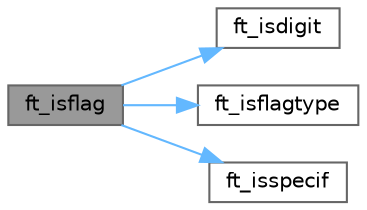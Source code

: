 digraph "ft_isflag"
{
 // LATEX_PDF_SIZE
  bgcolor="transparent";
  edge [fontname=Helvetica,fontsize=10,labelfontname=Helvetica,labelfontsize=10];
  node [fontname=Helvetica,fontsize=10,shape=box,height=0.2,width=0.4];
  rankdir="LR";
  Node1 [id="Node000001",label="ft_isflag",height=0.2,width=0.4,color="gray40", fillcolor="grey60", style="filled", fontcolor="black",tooltip=" "];
  Node1 -> Node2 [id="edge1_Node000001_Node000002",color="steelblue1",style="solid",tooltip=" "];
  Node2 [id="Node000002",label="ft_isdigit",height=0.2,width=0.4,color="grey40", fillcolor="white", style="filled",URL="$ft__isdigit_8c.html#a4550994276f8b51923bc76d833720142",tooltip=" "];
  Node1 -> Node3 [id="edge2_Node000001_Node000003",color="steelblue1",style="solid",tooltip=" "];
  Node3 [id="Node000003",label="ft_isflagtype",height=0.2,width=0.4,color="grey40", fillcolor="white", style="filled",URL="$ft__flag__utils_8c.html#a71e50b114cfb7f4f6f0c389ff21d5f39",tooltip=" "];
  Node1 -> Node4 [id="edge3_Node000001_Node000004",color="steelblue1",style="solid",tooltip=" "];
  Node4 [id="Node000004",label="ft_isspecif",height=0.2,width=0.4,color="grey40", fillcolor="white", style="filled",URL="$ft__flag__utils_8c.html#aabb2f1580fc0b16b01a7312c5b0f4df5",tooltip=" "];
}
